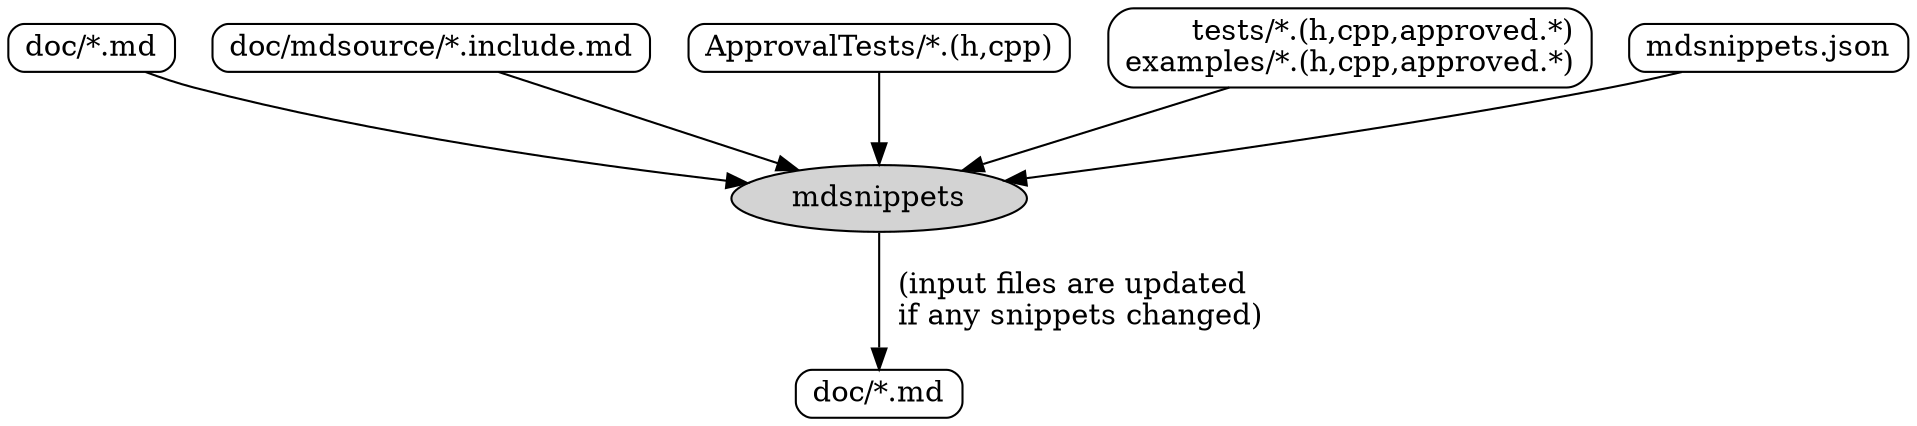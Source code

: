 digraph mdsnippets_flow {
    rankdir = "TB"
    node [fontsize = 14, shape = box, style="rounded", height = 0.25]
    edge [fontsize = 14]

    "mdsnippets" [shape = oval, fillcolor = lightgray, style = filled]

    "docs_md_input" [label = "doc/*.md"]
    "docs_md_input" -> "mdsnippets"

    "docs_include_md" [label = "doc/mdsource/*.include.md"]
    "docs_include_md" -> "mdsnippets"

    "ApprovalTests" [label = "ApprovalTests/*.(h,cpp)"]
    "ApprovalTests" -> "mdsnippets"

    "tests_source" [label = "tests/*.(h,cpp,approved.*)\rexamples/*.(h,cpp,approved.*)"]
    "tests_source" -> "mdsnippets"

    "mdsnippets_json" [label = "mdsnippets.json"]
    "mdsnippets_json" -> "mdsnippets"

    "docs_md_output" [label = "doc/*.md"]
    "mdsnippets" -> "docs_md_output" [label = "  (input files are updated\l  if any snippets changed)"]
}
